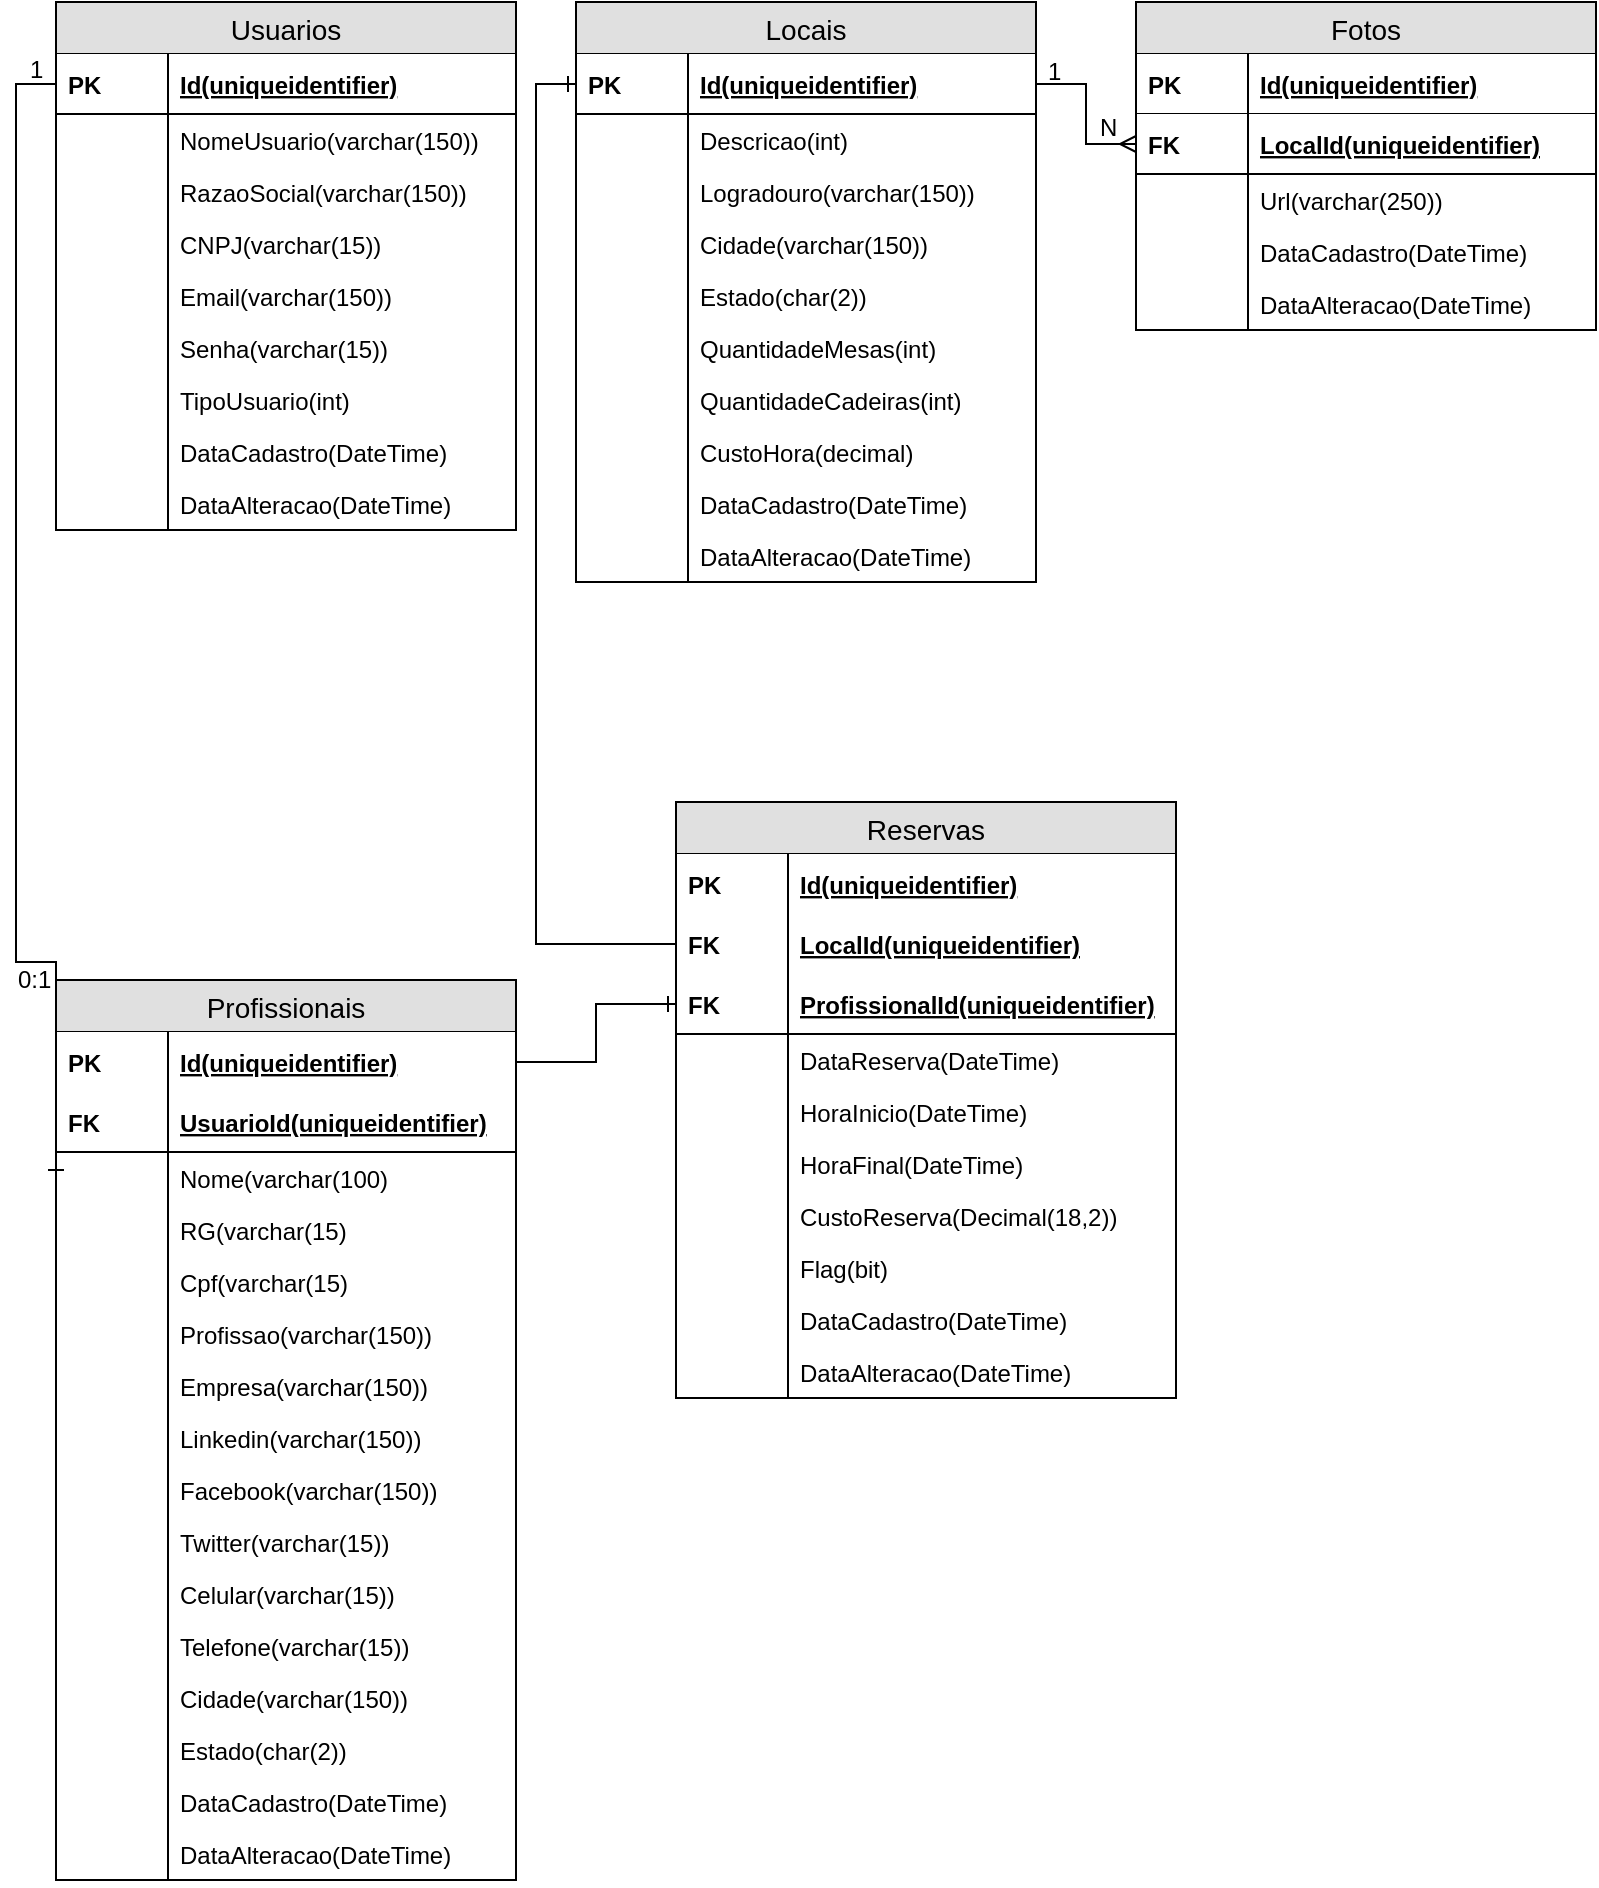 <mxfile version="12.2.3" type="device" pages="1"><diagram name="Page-1" id="e56a1550-8fbb-45ad-956c-1786394a9013"><mxGraphModel dx="1173" dy="623" grid="1" gridSize="10" guides="1" tooltips="1" connect="1" arrows="1" fold="1" page="1" pageScale="1" pageWidth="1100" pageHeight="850" background="#ffffff" math="0" shadow="0"><root><mxCell id="0"/><mxCell id="1" parent="0"/><mxCell id="cALjE1GYYZOCU_1xKHmv-1" value="Usuarios" style="swimlane;fontStyle=0;childLayout=stackLayout;horizontal=1;startSize=26;fillColor=#e0e0e0;horizontalStack=0;resizeParent=1;resizeParentMax=0;resizeLast=0;collapsible=1;marginBottom=0;swimlaneFillColor=#ffffff;align=center;fontSize=14;" vertex="1" parent="1"><mxGeometry x="400" y="30" width="230" height="264" as="geometry"/></mxCell><mxCell id="cALjE1GYYZOCU_1xKHmv-2" value="Id(uniqueidentifier)" style="shape=partialRectangle;top=0;left=1;right=1;bottom=1;align=left;verticalAlign=middle;fillColor=#ffffff;spacingLeft=60;spacingRight=4;overflow=hidden;rotatable=0;points=[[0,0.5],[1,0.5]];portConstraint=eastwest;dropTarget=0;fontStyle=5;fontSize=12;" vertex="1" parent="cALjE1GYYZOCU_1xKHmv-1"><mxGeometry y="26" width="230" height="30" as="geometry"/></mxCell><mxCell id="cALjE1GYYZOCU_1xKHmv-3" value="PK" style="shape=partialRectangle;fontStyle=1;top=0;left=0;bottom=0;fillColor=none;align=left;verticalAlign=middle;spacingLeft=4;spacingRight=4;overflow=hidden;rotatable=0;points=[];portConstraint=eastwest;part=1;fontSize=12;" vertex="1" connectable="0" parent="cALjE1GYYZOCU_1xKHmv-2"><mxGeometry width="56" height="30" as="geometry"/></mxCell><mxCell id="cALjE1GYYZOCU_1xKHmv-8" value="NomeUsuario(varchar(150))" style="shape=partialRectangle;top=0;left=0;right=0;bottom=0;align=left;verticalAlign=top;fillColor=none;spacingLeft=60;spacingRight=4;overflow=hidden;rotatable=0;points=[[0,0.5],[1,0.5]];portConstraint=eastwest;dropTarget=0;fontSize=12;" vertex="1" parent="cALjE1GYYZOCU_1xKHmv-1"><mxGeometry y="56" width="230" height="26" as="geometry"/></mxCell><mxCell id="cALjE1GYYZOCU_1xKHmv-9" value="" style="shape=partialRectangle;top=0;left=0;bottom=0;fillColor=none;align=left;verticalAlign=top;spacingLeft=4;spacingRight=4;overflow=hidden;rotatable=0;points=[];portConstraint=eastwest;part=1;fontSize=12;" vertex="1" connectable="0" parent="cALjE1GYYZOCU_1xKHmv-8"><mxGeometry width="56" height="26" as="geometry"/></mxCell><mxCell id="cALjE1GYYZOCU_1xKHmv-10" value="RazaoSocial(varchar(150))" style="shape=partialRectangle;top=0;left=0;right=0;bottom=0;align=left;verticalAlign=top;fillColor=none;spacingLeft=60;spacingRight=4;overflow=hidden;rotatable=0;points=[[0,0.5],[1,0.5]];portConstraint=eastwest;dropTarget=0;fontSize=12;" vertex="1" parent="cALjE1GYYZOCU_1xKHmv-1"><mxGeometry y="82" width="230" height="26" as="geometry"/></mxCell><mxCell id="cALjE1GYYZOCU_1xKHmv-11" value="" style="shape=partialRectangle;top=0;left=0;bottom=0;fillColor=none;align=left;verticalAlign=top;spacingLeft=4;spacingRight=4;overflow=hidden;rotatable=0;points=[];portConstraint=eastwest;part=1;fontSize=12;" vertex="1" connectable="0" parent="cALjE1GYYZOCU_1xKHmv-10"><mxGeometry width="56" height="26" as="geometry"/></mxCell><mxCell id="cALjE1GYYZOCU_1xKHmv-12" value="CNPJ(varchar(15))" style="shape=partialRectangle;top=0;left=0;right=0;bottom=0;align=left;verticalAlign=top;fillColor=none;spacingLeft=60;spacingRight=4;overflow=hidden;rotatable=0;points=[[0,0.5],[1,0.5]];portConstraint=eastwest;dropTarget=0;fontSize=12;" vertex="1" parent="cALjE1GYYZOCU_1xKHmv-1"><mxGeometry y="108" width="230" height="26" as="geometry"/></mxCell><mxCell id="cALjE1GYYZOCU_1xKHmv-13" value="" style="shape=partialRectangle;top=0;left=0;bottom=0;fillColor=none;align=left;verticalAlign=top;spacingLeft=4;spacingRight=4;overflow=hidden;rotatable=0;points=[];portConstraint=eastwest;part=1;fontSize=12;" vertex="1" connectable="0" parent="cALjE1GYYZOCU_1xKHmv-12"><mxGeometry width="56" height="26" as="geometry"/></mxCell><mxCell id="cALjE1GYYZOCU_1xKHmv-14" value="Email(varchar(150))" style="shape=partialRectangle;top=0;left=0;right=0;bottom=0;align=left;verticalAlign=top;fillColor=none;spacingLeft=60;spacingRight=4;overflow=hidden;rotatable=0;points=[[0,0.5],[1,0.5]];portConstraint=eastwest;dropTarget=0;fontSize=12;" vertex="1" parent="cALjE1GYYZOCU_1xKHmv-1"><mxGeometry y="134" width="230" height="26" as="geometry"/></mxCell><mxCell id="cALjE1GYYZOCU_1xKHmv-15" value="" style="shape=partialRectangle;top=0;left=0;bottom=0;fillColor=none;align=left;verticalAlign=top;spacingLeft=4;spacingRight=4;overflow=hidden;rotatable=0;points=[];portConstraint=eastwest;part=1;fontSize=12;" vertex="1" connectable="0" parent="cALjE1GYYZOCU_1xKHmv-14"><mxGeometry width="56" height="26" as="geometry"/></mxCell><mxCell id="cALjE1GYYZOCU_1xKHmv-16" value="Senha(varchar(15))" style="shape=partialRectangle;top=0;left=0;right=0;bottom=0;align=left;verticalAlign=top;fillColor=none;spacingLeft=60;spacingRight=4;overflow=hidden;rotatable=0;points=[[0,0.5],[1,0.5]];portConstraint=eastwest;dropTarget=0;fontSize=12;" vertex="1" parent="cALjE1GYYZOCU_1xKHmv-1"><mxGeometry y="160" width="230" height="26" as="geometry"/></mxCell><mxCell id="cALjE1GYYZOCU_1xKHmv-17" value="" style="shape=partialRectangle;top=0;left=0;bottom=0;fillColor=none;align=left;verticalAlign=top;spacingLeft=4;spacingRight=4;overflow=hidden;rotatable=0;points=[];portConstraint=eastwest;part=1;fontSize=12;" vertex="1" connectable="0" parent="cALjE1GYYZOCU_1xKHmv-16"><mxGeometry width="56" height="26" as="geometry"/></mxCell><mxCell id="cALjE1GYYZOCU_1xKHmv-28" value="TipoUsuario(int)" style="shape=partialRectangle;top=0;left=0;right=0;bottom=0;align=left;verticalAlign=top;fillColor=none;spacingLeft=60;spacingRight=4;overflow=hidden;rotatable=0;points=[[0,0.5],[1,0.5]];portConstraint=eastwest;dropTarget=0;fontSize=12;" vertex="1" parent="cALjE1GYYZOCU_1xKHmv-1"><mxGeometry y="186" width="230" height="26" as="geometry"/></mxCell><mxCell id="cALjE1GYYZOCU_1xKHmv-29" value="" style="shape=partialRectangle;top=0;left=0;bottom=0;fillColor=none;align=left;verticalAlign=top;spacingLeft=4;spacingRight=4;overflow=hidden;rotatable=0;points=[];portConstraint=eastwest;part=1;fontSize=12;" vertex="1" connectable="0" parent="cALjE1GYYZOCU_1xKHmv-28"><mxGeometry width="56" height="26" as="geometry"/></mxCell><mxCell id="cALjE1GYYZOCU_1xKHmv-24" value="DataCadastro(DateTime)" style="shape=partialRectangle;top=0;left=0;right=0;bottom=0;align=left;verticalAlign=top;fillColor=none;spacingLeft=60;spacingRight=4;overflow=hidden;rotatable=0;points=[[0,0.5],[1,0.5]];portConstraint=eastwest;dropTarget=0;fontSize=12;" vertex="1" parent="cALjE1GYYZOCU_1xKHmv-1"><mxGeometry y="212" width="230" height="26" as="geometry"/></mxCell><mxCell id="cALjE1GYYZOCU_1xKHmv-25" value="" style="shape=partialRectangle;top=0;left=0;bottom=0;fillColor=none;align=left;verticalAlign=top;spacingLeft=4;spacingRight=4;overflow=hidden;rotatable=0;points=[];portConstraint=eastwest;part=1;fontSize=12;" vertex="1" connectable="0" parent="cALjE1GYYZOCU_1xKHmv-24"><mxGeometry width="56" height="26" as="geometry"/></mxCell><mxCell id="cALjE1GYYZOCU_1xKHmv-26" value="DataAlteracao(DateTime)" style="shape=partialRectangle;top=0;left=0;right=0;bottom=0;align=left;verticalAlign=top;fillColor=none;spacingLeft=60;spacingRight=4;overflow=hidden;rotatable=0;points=[[0,0.5],[1,0.5]];portConstraint=eastwest;dropTarget=0;fontSize=12;" vertex="1" parent="cALjE1GYYZOCU_1xKHmv-1"><mxGeometry y="238" width="230" height="26" as="geometry"/></mxCell><mxCell id="cALjE1GYYZOCU_1xKHmv-27" value="" style="shape=partialRectangle;top=0;left=0;bottom=0;fillColor=none;align=left;verticalAlign=top;spacingLeft=4;spacingRight=4;overflow=hidden;rotatable=0;points=[];portConstraint=eastwest;part=1;fontSize=12;" vertex="1" connectable="0" parent="cALjE1GYYZOCU_1xKHmv-26"><mxGeometry width="56" height="26" as="geometry"/></mxCell><mxCell id="cALjE1GYYZOCU_1xKHmv-30" value="Locais" style="swimlane;fontStyle=0;childLayout=stackLayout;horizontal=1;startSize=26;fillColor=#e0e0e0;horizontalStack=0;resizeParent=1;resizeParentMax=0;resizeLast=0;collapsible=1;marginBottom=0;swimlaneFillColor=#ffffff;align=center;fontSize=14;" vertex="1" parent="1"><mxGeometry x="660" y="30" width="230" height="290" as="geometry"/></mxCell><mxCell id="cALjE1GYYZOCU_1xKHmv-31" value="Id(uniqueidentifier)" style="shape=partialRectangle;top=0;left=1;right=1;bottom=1;align=left;verticalAlign=middle;fillColor=#ffffff;spacingLeft=60;spacingRight=4;overflow=hidden;rotatable=0;points=[[0,0.5],[1,0.5]];portConstraint=eastwest;dropTarget=0;fontStyle=5;fontSize=12;" vertex="1" parent="cALjE1GYYZOCU_1xKHmv-30"><mxGeometry y="26" width="230" height="30" as="geometry"/></mxCell><mxCell id="cALjE1GYYZOCU_1xKHmv-32" value="PK" style="shape=partialRectangle;fontStyle=1;top=0;left=0;bottom=0;fillColor=none;align=left;verticalAlign=middle;spacingLeft=4;spacingRight=4;overflow=hidden;rotatable=0;points=[];portConstraint=eastwest;part=1;fontSize=12;" vertex="1" connectable="0" parent="cALjE1GYYZOCU_1xKHmv-31"><mxGeometry width="56" height="30" as="geometry"/></mxCell><mxCell id="cALjE1GYYZOCU_1xKHmv-33" value="Descricao(int)" style="shape=partialRectangle;top=0;left=0;right=0;bottom=0;align=left;verticalAlign=top;fillColor=none;spacingLeft=60;spacingRight=4;overflow=hidden;rotatable=0;points=[[0,0.5],[1,0.5]];portConstraint=eastwest;dropTarget=0;fontSize=12;" vertex="1" parent="cALjE1GYYZOCU_1xKHmv-30"><mxGeometry y="56" width="230" height="26" as="geometry"/></mxCell><mxCell id="cALjE1GYYZOCU_1xKHmv-34" value="" style="shape=partialRectangle;top=0;left=0;bottom=0;fillColor=none;align=left;verticalAlign=top;spacingLeft=4;spacingRight=4;overflow=hidden;rotatable=0;points=[];portConstraint=eastwest;part=1;fontSize=12;" vertex="1" connectable="0" parent="cALjE1GYYZOCU_1xKHmv-33"><mxGeometry width="56" height="26" as="geometry"/></mxCell><mxCell id="cALjE1GYYZOCU_1xKHmv-35" value="Logradouro(varchar(150))" style="shape=partialRectangle;top=0;left=0;right=0;bottom=0;align=left;verticalAlign=top;fillColor=none;spacingLeft=60;spacingRight=4;overflow=hidden;rotatable=0;points=[[0,0.5],[1,0.5]];portConstraint=eastwest;dropTarget=0;fontSize=12;" vertex="1" parent="cALjE1GYYZOCU_1xKHmv-30"><mxGeometry y="82" width="230" height="26" as="geometry"/></mxCell><mxCell id="cALjE1GYYZOCU_1xKHmv-36" value="" style="shape=partialRectangle;top=0;left=0;bottom=0;fillColor=none;align=left;verticalAlign=top;spacingLeft=4;spacingRight=4;overflow=hidden;rotatable=0;points=[];portConstraint=eastwest;part=1;fontSize=12;" vertex="1" connectable="0" parent="cALjE1GYYZOCU_1xKHmv-35"><mxGeometry width="56" height="26" as="geometry"/></mxCell><mxCell id="cALjE1GYYZOCU_1xKHmv-37" value="Cidade(varchar(150))" style="shape=partialRectangle;top=0;left=0;right=0;bottom=0;align=left;verticalAlign=top;fillColor=none;spacingLeft=60;spacingRight=4;overflow=hidden;rotatable=0;points=[[0,0.5],[1,0.5]];portConstraint=eastwest;dropTarget=0;fontSize=12;" vertex="1" parent="cALjE1GYYZOCU_1xKHmv-30"><mxGeometry y="108" width="230" height="26" as="geometry"/></mxCell><mxCell id="cALjE1GYYZOCU_1xKHmv-38" value="" style="shape=partialRectangle;top=0;left=0;bottom=0;fillColor=none;align=left;verticalAlign=top;spacingLeft=4;spacingRight=4;overflow=hidden;rotatable=0;points=[];portConstraint=eastwest;part=1;fontSize=12;" vertex="1" connectable="0" parent="cALjE1GYYZOCU_1xKHmv-37"><mxGeometry width="56" height="26" as="geometry"/></mxCell><mxCell id="cALjE1GYYZOCU_1xKHmv-39" value="Estado(char(2))" style="shape=partialRectangle;top=0;left=0;right=0;bottom=0;align=left;verticalAlign=top;fillColor=none;spacingLeft=60;spacingRight=4;overflow=hidden;rotatable=0;points=[[0,0.5],[1,0.5]];portConstraint=eastwest;dropTarget=0;fontSize=12;" vertex="1" parent="cALjE1GYYZOCU_1xKHmv-30"><mxGeometry y="134" width="230" height="26" as="geometry"/></mxCell><mxCell id="cALjE1GYYZOCU_1xKHmv-40" value="" style="shape=partialRectangle;top=0;left=0;bottom=0;fillColor=none;align=left;verticalAlign=top;spacingLeft=4;spacingRight=4;overflow=hidden;rotatable=0;points=[];portConstraint=eastwest;part=1;fontSize=12;" vertex="1" connectable="0" parent="cALjE1GYYZOCU_1xKHmv-39"><mxGeometry width="56" height="26" as="geometry"/></mxCell><mxCell id="cALjE1GYYZOCU_1xKHmv-41" value="QuantidadeMesas(int)" style="shape=partialRectangle;top=0;left=0;right=0;bottom=0;align=left;verticalAlign=top;fillColor=none;spacingLeft=60;spacingRight=4;overflow=hidden;rotatable=0;points=[[0,0.5],[1,0.5]];portConstraint=eastwest;dropTarget=0;fontSize=12;" vertex="1" parent="cALjE1GYYZOCU_1xKHmv-30"><mxGeometry y="160" width="230" height="26" as="geometry"/></mxCell><mxCell id="cALjE1GYYZOCU_1xKHmv-42" value="" style="shape=partialRectangle;top=0;left=0;bottom=0;fillColor=none;align=left;verticalAlign=top;spacingLeft=4;spacingRight=4;overflow=hidden;rotatable=0;points=[];portConstraint=eastwest;part=1;fontSize=12;" vertex="1" connectable="0" parent="cALjE1GYYZOCU_1xKHmv-41"><mxGeometry width="56" height="26" as="geometry"/></mxCell><mxCell id="cALjE1GYYZOCU_1xKHmv-43" value="QuantidadeCadeiras(int)" style="shape=partialRectangle;top=0;left=0;right=0;bottom=0;align=left;verticalAlign=top;fillColor=none;spacingLeft=60;spacingRight=4;overflow=hidden;rotatable=0;points=[[0,0.5],[1,0.5]];portConstraint=eastwest;dropTarget=0;fontSize=12;" vertex="1" parent="cALjE1GYYZOCU_1xKHmv-30"><mxGeometry y="186" width="230" height="26" as="geometry"/></mxCell><mxCell id="cALjE1GYYZOCU_1xKHmv-44" value="" style="shape=partialRectangle;top=0;left=0;bottom=0;fillColor=none;align=left;verticalAlign=top;spacingLeft=4;spacingRight=4;overflow=hidden;rotatable=0;points=[];portConstraint=eastwest;part=1;fontSize=12;" vertex="1" connectable="0" parent="cALjE1GYYZOCU_1xKHmv-43"><mxGeometry width="56" height="26" as="geometry"/></mxCell><mxCell id="cALjE1GYYZOCU_1xKHmv-45" value="CustoHora(decimal)" style="shape=partialRectangle;top=0;left=0;right=0;bottom=0;align=left;verticalAlign=top;fillColor=none;spacingLeft=60;spacingRight=4;overflow=hidden;rotatable=0;points=[[0,0.5],[1,0.5]];portConstraint=eastwest;dropTarget=0;fontSize=12;" vertex="1" parent="cALjE1GYYZOCU_1xKHmv-30"><mxGeometry y="212" width="230" height="26" as="geometry"/></mxCell><mxCell id="cALjE1GYYZOCU_1xKHmv-46" value="" style="shape=partialRectangle;top=0;left=0;bottom=0;fillColor=none;align=left;verticalAlign=top;spacingLeft=4;spacingRight=4;overflow=hidden;rotatable=0;points=[];portConstraint=eastwest;part=1;fontSize=12;" vertex="1" connectable="0" parent="cALjE1GYYZOCU_1xKHmv-45"><mxGeometry width="56" height="26" as="geometry"/></mxCell><mxCell id="cALjE1GYYZOCU_1xKHmv-53" value="DataCadastro(DateTime)" style="shape=partialRectangle;top=0;left=0;right=0;bottom=0;align=left;verticalAlign=top;fillColor=none;spacingLeft=60;spacingRight=4;overflow=hidden;rotatable=0;points=[[0,0.5],[1,0.5]];portConstraint=eastwest;dropTarget=0;fontSize=12;" vertex="1" parent="cALjE1GYYZOCU_1xKHmv-30"><mxGeometry y="238" width="230" height="26" as="geometry"/></mxCell><mxCell id="cALjE1GYYZOCU_1xKHmv-54" value="" style="shape=partialRectangle;top=0;left=0;bottom=0;fillColor=none;align=left;verticalAlign=top;spacingLeft=4;spacingRight=4;overflow=hidden;rotatable=0;points=[];portConstraint=eastwest;part=1;fontSize=12;" vertex="1" connectable="0" parent="cALjE1GYYZOCU_1xKHmv-53"><mxGeometry width="56" height="26" as="geometry"/></mxCell><mxCell id="cALjE1GYYZOCU_1xKHmv-55" value="DataAlteracao(DateTime)" style="shape=partialRectangle;top=0;left=0;right=0;bottom=0;align=left;verticalAlign=top;fillColor=none;spacingLeft=60;spacingRight=4;overflow=hidden;rotatable=0;points=[[0,0.5],[1,0.5]];portConstraint=eastwest;dropTarget=0;fontSize=12;" vertex="1" parent="cALjE1GYYZOCU_1xKHmv-30"><mxGeometry y="264" width="230" height="26" as="geometry"/></mxCell><mxCell id="cALjE1GYYZOCU_1xKHmv-56" value="" style="shape=partialRectangle;top=0;left=0;bottom=0;fillColor=none;align=left;verticalAlign=top;spacingLeft=4;spacingRight=4;overflow=hidden;rotatable=0;points=[];portConstraint=eastwest;part=1;fontSize=12;" vertex="1" connectable="0" parent="cALjE1GYYZOCU_1xKHmv-55"><mxGeometry width="56" height="26" as="geometry"/></mxCell><mxCell id="cALjE1GYYZOCU_1xKHmv-57" value="Profissionais" style="swimlane;fontStyle=0;childLayout=stackLayout;horizontal=1;startSize=26;fillColor=#e0e0e0;horizontalStack=0;resizeParent=1;resizeParentMax=0;resizeLast=0;collapsible=1;marginBottom=0;swimlaneFillColor=#ffffff;align=center;fontSize=14;" vertex="1" parent="1"><mxGeometry x="400" y="519" width="230" height="450" as="geometry"/></mxCell><mxCell id="cALjE1GYYZOCU_1xKHmv-58" value="Id(uniqueidentifier)" style="shape=partialRectangle;top=0;left=1;right=1;bottom=0;align=left;verticalAlign=middle;fillColor=#ffffff;spacingLeft=60;spacingRight=4;overflow=hidden;rotatable=0;points=[[0,0.5],[1,0.5]];portConstraint=eastwest;dropTarget=0;fontStyle=5;fontSize=12;" vertex="1" parent="cALjE1GYYZOCU_1xKHmv-57"><mxGeometry y="26" width="230" height="30" as="geometry"/></mxCell><mxCell id="cALjE1GYYZOCU_1xKHmv-59" value="PK" style="shape=partialRectangle;fontStyle=1;top=0;left=0;bottom=0;fillColor=none;align=left;verticalAlign=middle;spacingLeft=4;spacingRight=4;overflow=hidden;rotatable=0;points=[];portConstraint=eastwest;part=1;fontSize=12;" vertex="1" connectable="0" parent="cALjE1GYYZOCU_1xKHmv-58"><mxGeometry width="56" height="30" as="geometry"/></mxCell><mxCell id="cALjE1GYYZOCU_1xKHmv-89" value="UsuarioId(uniqueidentifier)" style="shape=partialRectangle;top=0;left=1;right=1;bottom=1;align=left;verticalAlign=middle;fillColor=#ffffff;spacingLeft=60;spacingRight=4;overflow=hidden;rotatable=0;points=[[0,0.5],[1,0.5]];portConstraint=eastwest;dropTarget=0;fontStyle=5;fontSize=12;" vertex="1" parent="cALjE1GYYZOCU_1xKHmv-57"><mxGeometry y="56" width="230" height="30" as="geometry"/></mxCell><mxCell id="cALjE1GYYZOCU_1xKHmv-90" value="FK" style="shape=partialRectangle;fontStyle=1;top=0;left=0;bottom=0;fillColor=none;align=left;verticalAlign=middle;spacingLeft=4;spacingRight=4;overflow=hidden;rotatable=0;points=[];portConstraint=eastwest;part=1;fontSize=12;" vertex="1" connectable="0" parent="cALjE1GYYZOCU_1xKHmv-89"><mxGeometry width="56" height="30" as="geometry"/></mxCell><mxCell id="cALjE1GYYZOCU_1xKHmv-60" value="Nome(varchar(100)" style="shape=partialRectangle;top=0;left=0;right=0;bottom=0;align=left;verticalAlign=top;fillColor=none;spacingLeft=60;spacingRight=4;overflow=hidden;rotatable=0;points=[[0,0.5],[1,0.5]];portConstraint=eastwest;dropTarget=0;fontSize=12;" vertex="1" parent="cALjE1GYYZOCU_1xKHmv-57"><mxGeometry y="86" width="230" height="26" as="geometry"/></mxCell><mxCell id="cALjE1GYYZOCU_1xKHmv-61" value="" style="shape=partialRectangle;top=0;left=0;bottom=0;fillColor=none;align=left;verticalAlign=top;spacingLeft=4;spacingRight=4;overflow=hidden;rotatable=0;points=[];portConstraint=eastwest;part=1;fontSize=12;" vertex="1" connectable="0" parent="cALjE1GYYZOCU_1xKHmv-60"><mxGeometry width="56" height="26" as="geometry"/></mxCell><mxCell id="cALjE1GYYZOCU_1xKHmv-84" value="RG(varchar(15)" style="shape=partialRectangle;top=0;left=0;right=0;bottom=0;align=left;verticalAlign=top;fillColor=none;spacingLeft=60;spacingRight=4;overflow=hidden;rotatable=0;points=[[0,0.5],[1,0.5]];portConstraint=eastwest;dropTarget=0;fontSize=12;" vertex="1" parent="cALjE1GYYZOCU_1xKHmv-57"><mxGeometry y="112" width="230" height="26" as="geometry"/></mxCell><mxCell id="cALjE1GYYZOCU_1xKHmv-85" value="" style="shape=partialRectangle;top=0;left=0;bottom=0;fillColor=none;align=left;verticalAlign=top;spacingLeft=4;spacingRight=4;overflow=hidden;rotatable=0;points=[];portConstraint=eastwest;part=1;fontSize=12;" vertex="1" connectable="0" parent="cALjE1GYYZOCU_1xKHmv-84"><mxGeometry width="56" height="26" as="geometry"/></mxCell><mxCell id="cALjE1GYYZOCU_1xKHmv-86" value="Cpf(varchar(15)" style="shape=partialRectangle;top=0;left=0;right=0;bottom=0;align=left;verticalAlign=top;fillColor=none;spacingLeft=60;spacingRight=4;overflow=hidden;rotatable=0;points=[[0,0.5],[1,0.5]];portConstraint=eastwest;dropTarget=0;fontSize=12;" vertex="1" parent="cALjE1GYYZOCU_1xKHmv-57"><mxGeometry y="138" width="230" height="26" as="geometry"/></mxCell><mxCell id="cALjE1GYYZOCU_1xKHmv-87" value="" style="shape=partialRectangle;top=0;left=0;bottom=0;fillColor=none;align=left;verticalAlign=top;spacingLeft=4;spacingRight=4;overflow=hidden;rotatable=0;points=[];portConstraint=eastwest;part=1;fontSize=12;" vertex="1" connectable="0" parent="cALjE1GYYZOCU_1xKHmv-86"><mxGeometry width="56" height="26" as="geometry"/></mxCell><mxCell id="cALjE1GYYZOCU_1xKHmv-62" value="Profissao(varchar(150))" style="shape=partialRectangle;top=0;left=0;right=0;bottom=0;align=left;verticalAlign=top;fillColor=none;spacingLeft=60;spacingRight=4;overflow=hidden;rotatable=0;points=[[0,0.5],[1,0.5]];portConstraint=eastwest;dropTarget=0;fontSize=12;" vertex="1" parent="cALjE1GYYZOCU_1xKHmv-57"><mxGeometry y="164" width="230" height="26" as="geometry"/></mxCell><mxCell id="cALjE1GYYZOCU_1xKHmv-63" value="" style="shape=partialRectangle;top=0;left=0;bottom=0;fillColor=none;align=left;verticalAlign=top;spacingLeft=4;spacingRight=4;overflow=hidden;rotatable=0;points=[];portConstraint=eastwest;part=1;fontSize=12;" vertex="1" connectable="0" parent="cALjE1GYYZOCU_1xKHmv-62"><mxGeometry width="56" height="26" as="geometry"/></mxCell><mxCell id="cALjE1GYYZOCU_1xKHmv-64" value="Empresa(varchar(150))" style="shape=partialRectangle;top=0;left=0;right=0;bottom=0;align=left;verticalAlign=top;fillColor=none;spacingLeft=60;spacingRight=4;overflow=hidden;rotatable=0;points=[[0,0.5],[1,0.5]];portConstraint=eastwest;dropTarget=0;fontSize=12;" vertex="1" parent="cALjE1GYYZOCU_1xKHmv-57"><mxGeometry y="190" width="230" height="26" as="geometry"/></mxCell><mxCell id="cALjE1GYYZOCU_1xKHmv-65" value="" style="shape=partialRectangle;top=0;left=0;bottom=0;fillColor=none;align=left;verticalAlign=top;spacingLeft=4;spacingRight=4;overflow=hidden;rotatable=0;points=[];portConstraint=eastwest;part=1;fontSize=12;" vertex="1" connectable="0" parent="cALjE1GYYZOCU_1xKHmv-64"><mxGeometry width="56" height="26" as="geometry"/></mxCell><mxCell id="cALjE1GYYZOCU_1xKHmv-66" value="Linkedin(varchar(150))" style="shape=partialRectangle;top=0;left=0;right=0;bottom=0;align=left;verticalAlign=top;fillColor=none;spacingLeft=60;spacingRight=4;overflow=hidden;rotatable=0;points=[[0,0.5],[1,0.5]];portConstraint=eastwest;dropTarget=0;fontSize=12;" vertex="1" parent="cALjE1GYYZOCU_1xKHmv-57"><mxGeometry y="216" width="230" height="26" as="geometry"/></mxCell><mxCell id="cALjE1GYYZOCU_1xKHmv-67" value="" style="shape=partialRectangle;top=0;left=0;bottom=0;fillColor=none;align=left;verticalAlign=top;spacingLeft=4;spacingRight=4;overflow=hidden;rotatable=0;points=[];portConstraint=eastwest;part=1;fontSize=12;" vertex="1" connectable="0" parent="cALjE1GYYZOCU_1xKHmv-66"><mxGeometry width="56" height="26" as="geometry"/></mxCell><mxCell id="cALjE1GYYZOCU_1xKHmv-68" value="Facebook(varchar(150))" style="shape=partialRectangle;top=0;left=0;right=0;bottom=0;align=left;verticalAlign=top;fillColor=none;spacingLeft=60;spacingRight=4;overflow=hidden;rotatable=0;points=[[0,0.5],[1,0.5]];portConstraint=eastwest;dropTarget=0;fontSize=12;" vertex="1" parent="cALjE1GYYZOCU_1xKHmv-57"><mxGeometry y="242" width="230" height="26" as="geometry"/></mxCell><mxCell id="cALjE1GYYZOCU_1xKHmv-69" value="" style="shape=partialRectangle;top=0;left=0;bottom=0;fillColor=none;align=left;verticalAlign=top;spacingLeft=4;spacingRight=4;overflow=hidden;rotatable=0;points=[];portConstraint=eastwest;part=1;fontSize=12;" vertex="1" connectable="0" parent="cALjE1GYYZOCU_1xKHmv-68"><mxGeometry width="56" height="26" as="geometry"/></mxCell><mxCell id="cALjE1GYYZOCU_1xKHmv-70" value="Twitter(varchar(15))" style="shape=partialRectangle;top=0;left=0;right=0;bottom=0;align=left;verticalAlign=top;fillColor=none;spacingLeft=60;spacingRight=4;overflow=hidden;rotatable=0;points=[[0,0.5],[1,0.5]];portConstraint=eastwest;dropTarget=0;fontSize=12;" vertex="1" parent="cALjE1GYYZOCU_1xKHmv-57"><mxGeometry y="268" width="230" height="26" as="geometry"/></mxCell><mxCell id="cALjE1GYYZOCU_1xKHmv-71" value="" style="shape=partialRectangle;top=0;left=0;bottom=0;fillColor=none;align=left;verticalAlign=top;spacingLeft=4;spacingRight=4;overflow=hidden;rotatable=0;points=[];portConstraint=eastwest;part=1;fontSize=12;" vertex="1" connectable="0" parent="cALjE1GYYZOCU_1xKHmv-70"><mxGeometry width="56" height="26" as="geometry"/></mxCell><mxCell id="cALjE1GYYZOCU_1xKHmv-72" value="Celular(varchar(15))" style="shape=partialRectangle;top=0;left=0;right=0;bottom=0;align=left;verticalAlign=top;fillColor=none;spacingLeft=60;spacingRight=4;overflow=hidden;rotatable=0;points=[[0,0.5],[1,0.5]];portConstraint=eastwest;dropTarget=0;fontSize=12;" vertex="1" parent="cALjE1GYYZOCU_1xKHmv-57"><mxGeometry y="294" width="230" height="26" as="geometry"/></mxCell><mxCell id="cALjE1GYYZOCU_1xKHmv-73" value="" style="shape=partialRectangle;top=0;left=0;bottom=0;fillColor=none;align=left;verticalAlign=top;spacingLeft=4;spacingRight=4;overflow=hidden;rotatable=0;points=[];portConstraint=eastwest;part=1;fontSize=12;" vertex="1" connectable="0" parent="cALjE1GYYZOCU_1xKHmv-72"><mxGeometry width="56" height="26" as="geometry"/></mxCell><mxCell id="cALjE1GYYZOCU_1xKHmv-74" value="Telefone(varchar(15))" style="shape=partialRectangle;top=0;left=0;right=0;bottom=0;align=left;verticalAlign=top;fillColor=none;spacingLeft=60;spacingRight=4;overflow=hidden;rotatable=0;points=[[0,0.5],[1,0.5]];portConstraint=eastwest;dropTarget=0;fontSize=12;" vertex="1" parent="cALjE1GYYZOCU_1xKHmv-57"><mxGeometry y="320" width="230" height="26" as="geometry"/></mxCell><mxCell id="cALjE1GYYZOCU_1xKHmv-75" value="" style="shape=partialRectangle;top=0;left=0;bottom=0;fillColor=none;align=left;verticalAlign=top;spacingLeft=4;spacingRight=4;overflow=hidden;rotatable=0;points=[];portConstraint=eastwest;part=1;fontSize=12;" vertex="1" connectable="0" parent="cALjE1GYYZOCU_1xKHmv-74"><mxGeometry width="56" height="26" as="geometry"/></mxCell><mxCell id="cALjE1GYYZOCU_1xKHmv-76" value="Cidade(varchar(150))" style="shape=partialRectangle;top=0;left=0;right=0;bottom=0;align=left;verticalAlign=top;fillColor=none;spacingLeft=60;spacingRight=4;overflow=hidden;rotatable=0;points=[[0,0.5],[1,0.5]];portConstraint=eastwest;dropTarget=0;fontSize=12;" vertex="1" parent="cALjE1GYYZOCU_1xKHmv-57"><mxGeometry y="346" width="230" height="26" as="geometry"/></mxCell><mxCell id="cALjE1GYYZOCU_1xKHmv-77" value="" style="shape=partialRectangle;top=0;left=0;bottom=0;fillColor=none;align=left;verticalAlign=top;spacingLeft=4;spacingRight=4;overflow=hidden;rotatable=0;points=[];portConstraint=eastwest;part=1;fontSize=12;" vertex="1" connectable="0" parent="cALjE1GYYZOCU_1xKHmv-76"><mxGeometry width="56" height="26" as="geometry"/></mxCell><mxCell id="cALjE1GYYZOCU_1xKHmv-78" value="Estado(char(2))" style="shape=partialRectangle;top=0;left=0;right=0;bottom=0;align=left;verticalAlign=top;fillColor=none;spacingLeft=60;spacingRight=4;overflow=hidden;rotatable=0;points=[[0,0.5],[1,0.5]];portConstraint=eastwest;dropTarget=0;fontSize=12;" vertex="1" parent="cALjE1GYYZOCU_1xKHmv-57"><mxGeometry y="372" width="230" height="26" as="geometry"/></mxCell><mxCell id="cALjE1GYYZOCU_1xKHmv-79" value="" style="shape=partialRectangle;top=0;left=0;bottom=0;fillColor=none;align=left;verticalAlign=top;spacingLeft=4;spacingRight=4;overflow=hidden;rotatable=0;points=[];portConstraint=eastwest;part=1;fontSize=12;" vertex="1" connectable="0" parent="cALjE1GYYZOCU_1xKHmv-78"><mxGeometry width="56" height="26" as="geometry"/></mxCell><mxCell id="cALjE1GYYZOCU_1xKHmv-80" value="DataCadastro(DateTime)" style="shape=partialRectangle;top=0;left=0;right=0;bottom=0;align=left;verticalAlign=top;fillColor=none;spacingLeft=60;spacingRight=4;overflow=hidden;rotatable=0;points=[[0,0.5],[1,0.5]];portConstraint=eastwest;dropTarget=0;fontSize=12;" vertex="1" parent="cALjE1GYYZOCU_1xKHmv-57"><mxGeometry y="398" width="230" height="26" as="geometry"/></mxCell><mxCell id="cALjE1GYYZOCU_1xKHmv-81" value="" style="shape=partialRectangle;top=0;left=0;bottom=0;fillColor=none;align=left;verticalAlign=top;spacingLeft=4;spacingRight=4;overflow=hidden;rotatable=0;points=[];portConstraint=eastwest;part=1;fontSize=12;" vertex="1" connectable="0" parent="cALjE1GYYZOCU_1xKHmv-80"><mxGeometry width="56" height="26" as="geometry"/></mxCell><mxCell id="cALjE1GYYZOCU_1xKHmv-82" value="DataAlteracao(DateTime)" style="shape=partialRectangle;top=0;left=0;right=0;bottom=0;align=left;verticalAlign=top;fillColor=none;spacingLeft=60;spacingRight=4;overflow=hidden;rotatable=0;points=[[0,0.5],[1,0.5]];portConstraint=eastwest;dropTarget=0;fontSize=12;" vertex="1" parent="cALjE1GYYZOCU_1xKHmv-57"><mxGeometry y="424" width="230" height="26" as="geometry"/></mxCell><mxCell id="cALjE1GYYZOCU_1xKHmv-83" value="" style="shape=partialRectangle;top=0;left=0;bottom=0;fillColor=none;align=left;verticalAlign=top;spacingLeft=4;spacingRight=4;overflow=hidden;rotatable=0;points=[];portConstraint=eastwest;part=1;fontSize=12;" vertex="1" connectable="0" parent="cALjE1GYYZOCU_1xKHmv-82"><mxGeometry width="56" height="26" as="geometry"/></mxCell><mxCell id="cALjE1GYYZOCU_1xKHmv-88" style="edgeStyle=orthogonalEdgeStyle;rounded=0;orthogonalLoop=1;jettySize=auto;html=1;entryX=0;entryY=0.5;entryDx=0;entryDy=0;endArrow=ERone;endFill=0;" edge="1" parent="1" source="cALjE1GYYZOCU_1xKHmv-2" target="cALjE1GYYZOCU_1xKHmv-60"><mxGeometry relative="1" as="geometry"><Array as="points"><mxPoint x="380" y="71"/><mxPoint x="380" y="510"/><mxPoint x="400" y="510"/></Array></mxGeometry></mxCell><mxCell id="cALjE1GYYZOCU_1xKHmv-93" value="Fotos" style="swimlane;fontStyle=0;childLayout=stackLayout;horizontal=1;startSize=26;fillColor=#e0e0e0;horizontalStack=0;resizeParent=1;resizeParentMax=0;resizeLast=0;collapsible=1;marginBottom=0;swimlaneFillColor=#ffffff;align=center;fontSize=14;" vertex="1" parent="1"><mxGeometry x="940" y="30" width="230" height="164" as="geometry"/></mxCell><mxCell id="cALjE1GYYZOCU_1xKHmv-94" value="Id(uniqueidentifier)" style="shape=partialRectangle;top=0;left=1;right=1;bottom=1;align=left;verticalAlign=middle;fillColor=#ffffff;spacingLeft=60;spacingRight=4;overflow=hidden;rotatable=0;points=[[0,0.5],[1,0.5]];portConstraint=eastwest;dropTarget=0;fontStyle=5;fontSize=12;" vertex="1" parent="cALjE1GYYZOCU_1xKHmv-93"><mxGeometry y="26" width="230" height="30" as="geometry"/></mxCell><mxCell id="cALjE1GYYZOCU_1xKHmv-95" value="PK" style="shape=partialRectangle;fontStyle=1;top=0;left=0;bottom=0;fillColor=none;align=left;verticalAlign=middle;spacingLeft=4;spacingRight=4;overflow=hidden;rotatable=0;points=[];portConstraint=eastwest;part=1;fontSize=12;" vertex="1" connectable="0" parent="cALjE1GYYZOCU_1xKHmv-94"><mxGeometry width="56" height="30" as="geometry"/></mxCell><mxCell id="cALjE1GYYZOCU_1xKHmv-114" value="LocalId(uniqueidentifier)" style="shape=partialRectangle;top=0;left=1;right=1;bottom=1;align=left;verticalAlign=middle;fillColor=#ffffff;spacingLeft=60;spacingRight=4;overflow=hidden;rotatable=0;points=[[0,0.5],[1,0.5]];portConstraint=eastwest;dropTarget=0;fontStyle=5;fontSize=12;" vertex="1" parent="cALjE1GYYZOCU_1xKHmv-93"><mxGeometry y="56" width="230" height="30" as="geometry"/></mxCell><mxCell id="cALjE1GYYZOCU_1xKHmv-115" value="FK" style="shape=partialRectangle;fontStyle=1;top=0;left=0;bottom=0;fillColor=none;align=left;verticalAlign=middle;spacingLeft=4;spacingRight=4;overflow=hidden;rotatable=0;points=[];portConstraint=eastwest;part=1;fontSize=12;" vertex="1" connectable="0" parent="cALjE1GYYZOCU_1xKHmv-114"><mxGeometry width="56" height="30" as="geometry"/></mxCell><mxCell id="cALjE1GYYZOCU_1xKHmv-96" value="Url(varchar(250))" style="shape=partialRectangle;top=0;left=0;right=0;bottom=0;align=left;verticalAlign=top;fillColor=none;spacingLeft=60;spacingRight=4;overflow=hidden;rotatable=0;points=[[0,0.5],[1,0.5]];portConstraint=eastwest;dropTarget=0;fontSize=12;" vertex="1" parent="cALjE1GYYZOCU_1xKHmv-93"><mxGeometry y="86" width="230" height="26" as="geometry"/></mxCell><mxCell id="cALjE1GYYZOCU_1xKHmv-97" value="" style="shape=partialRectangle;top=0;left=0;bottom=0;fillColor=none;align=left;verticalAlign=top;spacingLeft=4;spacingRight=4;overflow=hidden;rotatable=0;points=[];portConstraint=eastwest;part=1;fontSize=12;" vertex="1" connectable="0" parent="cALjE1GYYZOCU_1xKHmv-96"><mxGeometry width="56" height="26" as="geometry"/></mxCell><mxCell id="cALjE1GYYZOCU_1xKHmv-110" value="DataCadastro(DateTime)" style="shape=partialRectangle;top=0;left=0;right=0;bottom=0;align=left;verticalAlign=top;fillColor=none;spacingLeft=60;spacingRight=4;overflow=hidden;rotatable=0;points=[[0,0.5],[1,0.5]];portConstraint=eastwest;dropTarget=0;fontSize=12;" vertex="1" parent="cALjE1GYYZOCU_1xKHmv-93"><mxGeometry y="112" width="230" height="26" as="geometry"/></mxCell><mxCell id="cALjE1GYYZOCU_1xKHmv-111" value="" style="shape=partialRectangle;top=0;left=0;bottom=0;fillColor=none;align=left;verticalAlign=top;spacingLeft=4;spacingRight=4;overflow=hidden;rotatable=0;points=[];portConstraint=eastwest;part=1;fontSize=12;" vertex="1" connectable="0" parent="cALjE1GYYZOCU_1xKHmv-110"><mxGeometry width="56" height="26" as="geometry"/></mxCell><mxCell id="cALjE1GYYZOCU_1xKHmv-112" value="DataAlteracao(DateTime)" style="shape=partialRectangle;top=0;left=0;right=0;bottom=0;align=left;verticalAlign=top;fillColor=none;spacingLeft=60;spacingRight=4;overflow=hidden;rotatable=0;points=[[0,0.5],[1,0.5]];portConstraint=eastwest;dropTarget=0;fontSize=12;" vertex="1" parent="cALjE1GYYZOCU_1xKHmv-93"><mxGeometry y="138" width="230" height="26" as="geometry"/></mxCell><mxCell id="cALjE1GYYZOCU_1xKHmv-113" value="" style="shape=partialRectangle;top=0;left=0;bottom=0;fillColor=none;align=left;verticalAlign=top;spacingLeft=4;spacingRight=4;overflow=hidden;rotatable=0;points=[];portConstraint=eastwest;part=1;fontSize=12;" vertex="1" connectable="0" parent="cALjE1GYYZOCU_1xKHmv-112"><mxGeometry width="56" height="26" as="geometry"/></mxCell><mxCell id="cALjE1GYYZOCU_1xKHmv-116" style="edgeStyle=orthogonalEdgeStyle;rounded=0;orthogonalLoop=1;jettySize=auto;html=1;entryX=0;entryY=0.5;entryDx=0;entryDy=0;endArrow=ERmany;endFill=0;" edge="1" parent="1" source="cALjE1GYYZOCU_1xKHmv-31" target="cALjE1GYYZOCU_1xKHmv-114"><mxGeometry relative="1" as="geometry"><mxPoint x="910" y="110" as="targetPoint"/></mxGeometry></mxCell><mxCell id="cALjE1GYYZOCU_1xKHmv-117" value="1" style="text;html=1;resizable=0;points=[];autosize=1;align=left;verticalAlign=top;spacingTop=-4;" vertex="1" parent="1"><mxGeometry x="894" y="55" width="20" height="20" as="geometry"/></mxCell><mxCell id="cALjE1GYYZOCU_1xKHmv-118" value="N" style="text;html=1;resizable=0;points=[];autosize=1;align=left;verticalAlign=top;spacingTop=-4;" vertex="1" parent="1"><mxGeometry x="920" y="83" width="20" height="20" as="geometry"/></mxCell><mxCell id="cALjE1GYYZOCU_1xKHmv-119" value="1" style="text;html=1;resizable=0;points=[];autosize=1;align=left;verticalAlign=top;spacingTop=-4;" vertex="1" parent="1"><mxGeometry x="385" y="54" width="20" height="20" as="geometry"/></mxCell><mxCell id="cALjE1GYYZOCU_1xKHmv-120" value="0:1&lt;br&gt;" style="text;html=1;resizable=0;points=[];autosize=1;align=left;verticalAlign=top;spacingTop=-4;" vertex="1" parent="1"><mxGeometry x="379" y="509" width="30" height="20" as="geometry"/></mxCell><mxCell id="cALjE1GYYZOCU_1xKHmv-121" value="Reservas" style="swimlane;fontStyle=0;childLayout=stackLayout;horizontal=1;startSize=26;fillColor=#e0e0e0;horizontalStack=0;resizeParent=1;resizeParentMax=0;resizeLast=0;collapsible=1;marginBottom=0;swimlaneFillColor=#ffffff;align=center;fontSize=14;" vertex="1" parent="1"><mxGeometry x="710" y="430" width="250" height="298" as="geometry"/></mxCell><mxCell id="cALjE1GYYZOCU_1xKHmv-122" value="Id(uniqueidentifier)" style="shape=partialRectangle;top=0;left=1;right=1;bottom=0;align=left;verticalAlign=middle;fillColor=#ffffff;spacingLeft=60;spacingRight=4;overflow=hidden;rotatable=0;points=[[0,0.5],[1,0.5]];portConstraint=eastwest;dropTarget=0;fontStyle=5;fontSize=12;" vertex="1" parent="cALjE1GYYZOCU_1xKHmv-121"><mxGeometry y="26" width="250" height="30" as="geometry"/></mxCell><mxCell id="cALjE1GYYZOCU_1xKHmv-123" value="PK" style="shape=partialRectangle;fontStyle=1;top=0;left=0;bottom=0;fillColor=none;align=left;verticalAlign=middle;spacingLeft=4;spacingRight=4;overflow=hidden;rotatable=0;points=[];portConstraint=eastwest;part=1;fontSize=12;" vertex="1" connectable="0" parent="cALjE1GYYZOCU_1xKHmv-122"><mxGeometry width="56" height="30" as="geometry"/></mxCell><mxCell id="cALjE1GYYZOCU_1xKHmv-142" value="LocalId(uniqueidentifier)" style="shape=partialRectangle;top=0;left=1;right=1;bottom=0;align=left;verticalAlign=middle;fillColor=#ffffff;spacingLeft=60;spacingRight=4;overflow=hidden;rotatable=0;points=[[0,0.5],[1,0.5]];portConstraint=eastwest;dropTarget=0;fontStyle=5;fontSize=12;" vertex="1" parent="cALjE1GYYZOCU_1xKHmv-121"><mxGeometry y="56" width="250" height="30" as="geometry"/></mxCell><mxCell id="cALjE1GYYZOCU_1xKHmv-143" value="FK" style="shape=partialRectangle;fontStyle=1;top=0;left=0;bottom=0;fillColor=none;align=left;verticalAlign=middle;spacingLeft=4;spacingRight=4;overflow=hidden;rotatable=0;points=[];portConstraint=eastwest;part=1;fontSize=12;" vertex="1" connectable="0" parent="cALjE1GYYZOCU_1xKHmv-142"><mxGeometry width="56" height="30" as="geometry"/></mxCell><mxCell id="cALjE1GYYZOCU_1xKHmv-144" value="ProfissionalId(uniqueidentifier)" style="shape=partialRectangle;top=0;left=1;right=1;bottom=1;align=left;verticalAlign=middle;fillColor=#ffffff;spacingLeft=60;spacingRight=4;overflow=hidden;rotatable=0;points=[[0,0.5],[1,0.5]];portConstraint=eastwest;dropTarget=0;fontStyle=5;fontSize=12;" vertex="1" parent="cALjE1GYYZOCU_1xKHmv-121"><mxGeometry y="86" width="250" height="30" as="geometry"/></mxCell><mxCell id="cALjE1GYYZOCU_1xKHmv-145" value="FK" style="shape=partialRectangle;fontStyle=1;top=0;left=0;bottom=0;fillColor=none;align=left;verticalAlign=middle;spacingLeft=4;spacingRight=4;overflow=hidden;rotatable=0;points=[];portConstraint=eastwest;part=1;fontSize=12;" vertex="1" connectable="0" parent="cALjE1GYYZOCU_1xKHmv-144"><mxGeometry width="56" height="30" as="geometry"/></mxCell><mxCell id="cALjE1GYYZOCU_1xKHmv-124" value="DataReserva(DateTime)" style="shape=partialRectangle;top=0;left=0;right=0;bottom=0;align=left;verticalAlign=top;fillColor=none;spacingLeft=60;spacingRight=4;overflow=hidden;rotatable=0;points=[[0,0.5],[1,0.5]];portConstraint=eastwest;dropTarget=0;fontSize=12;" vertex="1" parent="cALjE1GYYZOCU_1xKHmv-121"><mxGeometry y="116" width="250" height="26" as="geometry"/></mxCell><mxCell id="cALjE1GYYZOCU_1xKHmv-125" value="" style="shape=partialRectangle;top=0;left=0;bottom=0;fillColor=none;align=left;verticalAlign=top;spacingLeft=4;spacingRight=4;overflow=hidden;rotatable=0;points=[];portConstraint=eastwest;part=1;fontSize=12;" vertex="1" connectable="0" parent="cALjE1GYYZOCU_1xKHmv-124"><mxGeometry width="56" height="26" as="geometry"/></mxCell><mxCell id="cALjE1GYYZOCU_1xKHmv-126" value="HoraInicio(DateTime)" style="shape=partialRectangle;top=0;left=0;right=0;bottom=0;align=left;verticalAlign=top;fillColor=none;spacingLeft=60;spacingRight=4;overflow=hidden;rotatable=0;points=[[0,0.5],[1,0.5]];portConstraint=eastwest;dropTarget=0;fontSize=12;" vertex="1" parent="cALjE1GYYZOCU_1xKHmv-121"><mxGeometry y="142" width="250" height="26" as="geometry"/></mxCell><mxCell id="cALjE1GYYZOCU_1xKHmv-127" value="" style="shape=partialRectangle;top=0;left=0;bottom=0;fillColor=none;align=left;verticalAlign=top;spacingLeft=4;spacingRight=4;overflow=hidden;rotatable=0;points=[];portConstraint=eastwest;part=1;fontSize=12;" vertex="1" connectable="0" parent="cALjE1GYYZOCU_1xKHmv-126"><mxGeometry width="56" height="26" as="geometry"/></mxCell><mxCell id="cALjE1GYYZOCU_1xKHmv-128" value="HoraFinal(DateTime)" style="shape=partialRectangle;top=0;left=0;right=0;bottom=0;align=left;verticalAlign=top;fillColor=none;spacingLeft=60;spacingRight=4;overflow=hidden;rotatable=0;points=[[0,0.5],[1,0.5]];portConstraint=eastwest;dropTarget=0;fontSize=12;" vertex="1" parent="cALjE1GYYZOCU_1xKHmv-121"><mxGeometry y="168" width="250" height="26" as="geometry"/></mxCell><mxCell id="cALjE1GYYZOCU_1xKHmv-129" value="" style="shape=partialRectangle;top=0;left=0;bottom=0;fillColor=none;align=left;verticalAlign=top;spacingLeft=4;spacingRight=4;overflow=hidden;rotatable=0;points=[];portConstraint=eastwest;part=1;fontSize=12;" vertex="1" connectable="0" parent="cALjE1GYYZOCU_1xKHmv-128"><mxGeometry width="56" height="26" as="geometry"/></mxCell><mxCell id="cALjE1GYYZOCU_1xKHmv-130" value="CustoReserva(Decimal(18,2))" style="shape=partialRectangle;top=0;left=0;right=0;bottom=0;align=left;verticalAlign=top;fillColor=none;spacingLeft=60;spacingRight=4;overflow=hidden;rotatable=0;points=[[0,0.5],[1,0.5]];portConstraint=eastwest;dropTarget=0;fontSize=12;" vertex="1" parent="cALjE1GYYZOCU_1xKHmv-121"><mxGeometry y="194" width="250" height="26" as="geometry"/></mxCell><mxCell id="cALjE1GYYZOCU_1xKHmv-131" value="" style="shape=partialRectangle;top=0;left=0;bottom=0;fillColor=none;align=left;verticalAlign=top;spacingLeft=4;spacingRight=4;overflow=hidden;rotatable=0;points=[];portConstraint=eastwest;part=1;fontSize=12;" vertex="1" connectable="0" parent="cALjE1GYYZOCU_1xKHmv-130"><mxGeometry width="56" height="26" as="geometry"/></mxCell><mxCell id="cALjE1GYYZOCU_1xKHmv-132" value="Flag(bit)" style="shape=partialRectangle;top=0;left=0;right=0;bottom=0;align=left;verticalAlign=top;fillColor=none;spacingLeft=60;spacingRight=4;overflow=hidden;rotatable=0;points=[[0,0.5],[1,0.5]];portConstraint=eastwest;dropTarget=0;fontSize=12;" vertex="1" parent="cALjE1GYYZOCU_1xKHmv-121"><mxGeometry y="220" width="250" height="26" as="geometry"/></mxCell><mxCell id="cALjE1GYYZOCU_1xKHmv-133" value="" style="shape=partialRectangle;top=0;left=0;bottom=0;fillColor=none;align=left;verticalAlign=top;spacingLeft=4;spacingRight=4;overflow=hidden;rotatable=0;points=[];portConstraint=eastwest;part=1;fontSize=12;" vertex="1" connectable="0" parent="cALjE1GYYZOCU_1xKHmv-132"><mxGeometry width="56" height="26" as="geometry"/></mxCell><mxCell id="cALjE1GYYZOCU_1xKHmv-138" value="DataCadastro(DateTime)" style="shape=partialRectangle;top=0;left=0;right=0;bottom=0;align=left;verticalAlign=top;fillColor=none;spacingLeft=60;spacingRight=4;overflow=hidden;rotatable=0;points=[[0,0.5],[1,0.5]];portConstraint=eastwest;dropTarget=0;fontSize=12;" vertex="1" parent="cALjE1GYYZOCU_1xKHmv-121"><mxGeometry y="246" width="250" height="26" as="geometry"/></mxCell><mxCell id="cALjE1GYYZOCU_1xKHmv-139" value="" style="shape=partialRectangle;top=0;left=0;bottom=0;fillColor=none;align=left;verticalAlign=top;spacingLeft=4;spacingRight=4;overflow=hidden;rotatable=0;points=[];portConstraint=eastwest;part=1;fontSize=12;" vertex="1" connectable="0" parent="cALjE1GYYZOCU_1xKHmv-138"><mxGeometry width="56" height="26" as="geometry"/></mxCell><mxCell id="cALjE1GYYZOCU_1xKHmv-140" value="DataAlteracao(DateTime)" style="shape=partialRectangle;top=0;left=0;right=0;bottom=0;align=left;verticalAlign=top;fillColor=none;spacingLeft=60;spacingRight=4;overflow=hidden;rotatable=0;points=[[0,0.5],[1,0.5]];portConstraint=eastwest;dropTarget=0;fontSize=12;" vertex="1" parent="cALjE1GYYZOCU_1xKHmv-121"><mxGeometry y="272" width="250" height="26" as="geometry"/></mxCell><mxCell id="cALjE1GYYZOCU_1xKHmv-141" value="" style="shape=partialRectangle;top=0;left=0;bottom=0;fillColor=none;align=left;verticalAlign=top;spacingLeft=4;spacingRight=4;overflow=hidden;rotatable=0;points=[];portConstraint=eastwest;part=1;fontSize=12;" vertex="1" connectable="0" parent="cALjE1GYYZOCU_1xKHmv-140"><mxGeometry width="56" height="26" as="geometry"/></mxCell><mxCell id="cALjE1GYYZOCU_1xKHmv-146" style="edgeStyle=orthogonalEdgeStyle;rounded=0;orthogonalLoop=1;jettySize=auto;html=1;exitX=0;exitY=0.5;exitDx=0;exitDy=0;entryX=0;entryY=0.5;entryDx=0;entryDy=0;endArrow=ERone;endFill=0;" edge="1" parent="1" source="cALjE1GYYZOCU_1xKHmv-142" target="cALjE1GYYZOCU_1xKHmv-31"><mxGeometry relative="1" as="geometry"/></mxCell><mxCell id="cALjE1GYYZOCU_1xKHmv-147" style="edgeStyle=orthogonalEdgeStyle;rounded=0;orthogonalLoop=1;jettySize=auto;html=1;exitX=1;exitY=0.5;exitDx=0;exitDy=0;entryX=0;entryY=0.5;entryDx=0;entryDy=0;endArrow=ERone;endFill=0;" edge="1" parent="1" source="cALjE1GYYZOCU_1xKHmv-58" target="cALjE1GYYZOCU_1xKHmv-144"><mxGeometry relative="1" as="geometry"/></mxCell></root></mxGraphModel></diagram></mxfile>